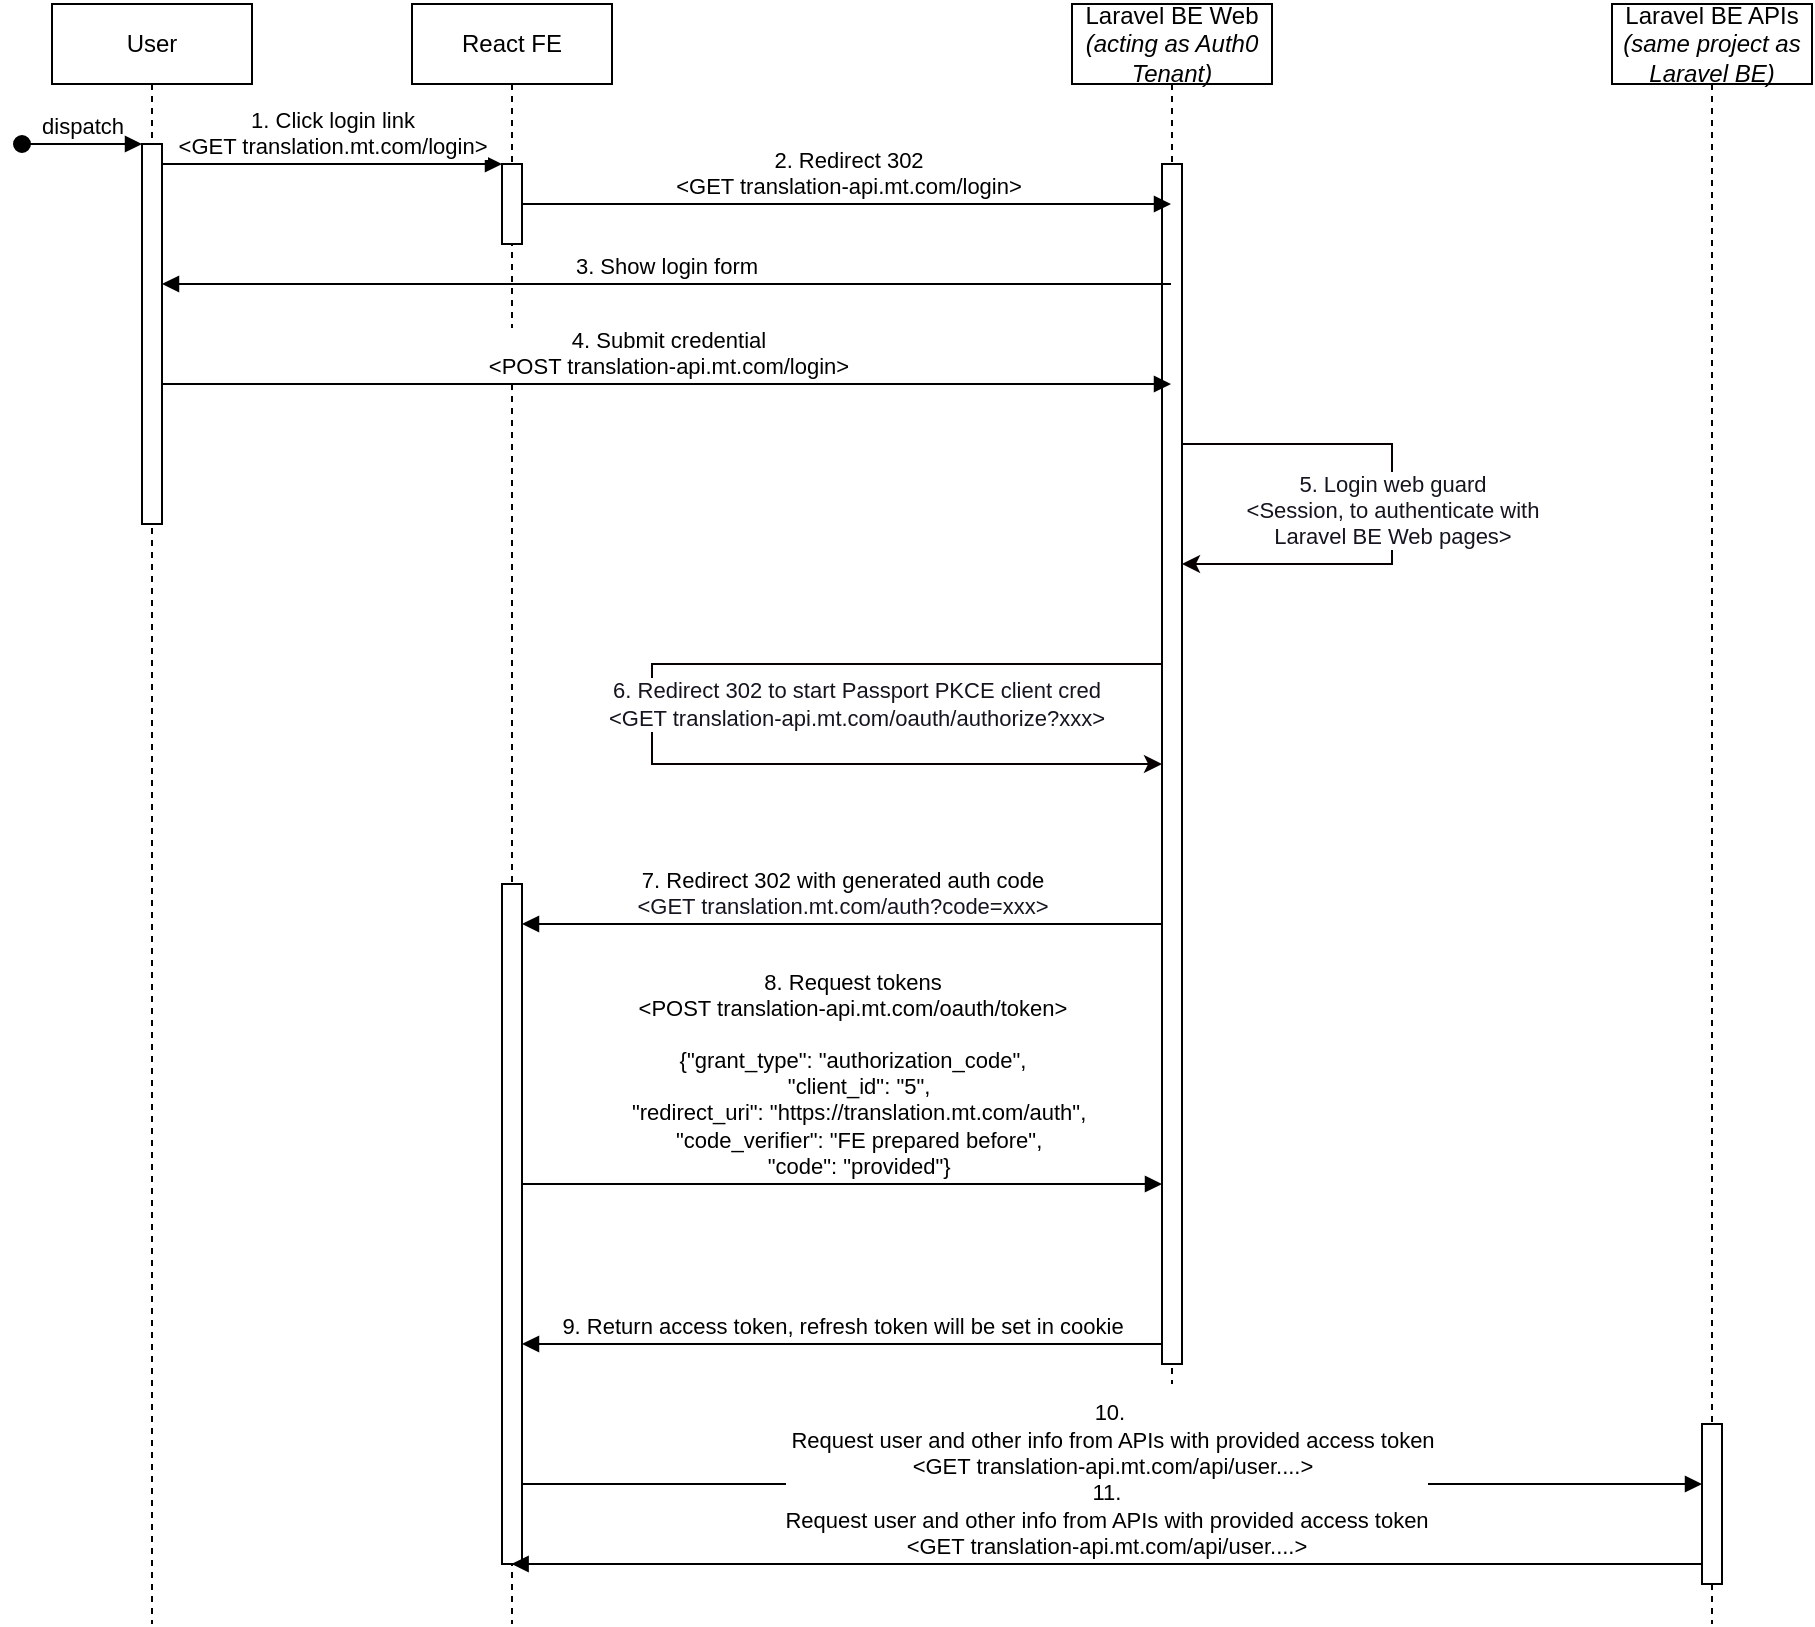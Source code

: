 <mxfile version="24.8.2">
  <diagram name="Page-1" id="g1ioHameETK95ObDJx7T">
    <mxGraphModel dx="2578" dy="934" grid="1" gridSize="10" guides="1" tooltips="1" connect="1" arrows="1" fold="1" page="1" pageScale="1" pageWidth="850" pageHeight="1100" math="0" shadow="0">
      <root>
        <mxCell id="0" />
        <mxCell id="1" parent="0" />
        <mxCell id="X3JfPEDHWv-7EbyUDdrs-1" value="User" style="shape=umlLifeline;perimeter=lifelinePerimeter;whiteSpace=wrap;html=1;container=0;dropTarget=0;collapsible=0;recursiveResize=0;outlineConnect=0;portConstraint=eastwest;newEdgeStyle={&quot;edgeStyle&quot;:&quot;elbowEdgeStyle&quot;,&quot;elbow&quot;:&quot;vertical&quot;,&quot;curved&quot;:0,&quot;rounded&quot;:0};" parent="1" vertex="1">
          <mxGeometry x="-410" y="30" width="100" height="810" as="geometry" />
        </mxCell>
        <mxCell id="X3JfPEDHWv-7EbyUDdrs-2" value="" style="html=1;points=[];perimeter=orthogonalPerimeter;outlineConnect=0;targetShapes=umlLifeline;portConstraint=eastwest;newEdgeStyle={&quot;edgeStyle&quot;:&quot;elbowEdgeStyle&quot;,&quot;elbow&quot;:&quot;vertical&quot;,&quot;curved&quot;:0,&quot;rounded&quot;:0};" parent="X3JfPEDHWv-7EbyUDdrs-1" vertex="1">
          <mxGeometry x="45" y="70" width="10" height="190" as="geometry" />
        </mxCell>
        <mxCell id="X3JfPEDHWv-7EbyUDdrs-3" value="dispatch" style="html=1;verticalAlign=bottom;startArrow=oval;endArrow=block;startSize=8;edgeStyle=elbowEdgeStyle;elbow=vertical;curved=0;rounded=0;" parent="X3JfPEDHWv-7EbyUDdrs-1" target="X3JfPEDHWv-7EbyUDdrs-2" edge="1">
          <mxGeometry relative="1" as="geometry">
            <mxPoint x="-15" y="70" as="sourcePoint" />
          </mxGeometry>
        </mxCell>
        <mxCell id="X3JfPEDHWv-7EbyUDdrs-5" value="React FE" style="shape=umlLifeline;perimeter=lifelinePerimeter;whiteSpace=wrap;html=1;container=0;dropTarget=0;collapsible=0;recursiveResize=0;outlineConnect=0;portConstraint=eastwest;newEdgeStyle={&quot;edgeStyle&quot;:&quot;elbowEdgeStyle&quot;,&quot;elbow&quot;:&quot;vertical&quot;,&quot;curved&quot;:0,&quot;rounded&quot;:0};" parent="1" vertex="1">
          <mxGeometry x="-230" y="30" width="100" height="810" as="geometry" />
        </mxCell>
        <mxCell id="X3JfPEDHWv-7EbyUDdrs-6" value="" style="html=1;points=[];perimeter=orthogonalPerimeter;outlineConnect=0;targetShapes=umlLifeline;portConstraint=eastwest;newEdgeStyle={&quot;edgeStyle&quot;:&quot;elbowEdgeStyle&quot;,&quot;elbow&quot;:&quot;vertical&quot;,&quot;curved&quot;:0,&quot;rounded&quot;:0};" parent="X3JfPEDHWv-7EbyUDdrs-5" vertex="1">
          <mxGeometry x="45" y="80" width="10" height="40" as="geometry" />
        </mxCell>
        <mxCell id="rpZPybrss1myPxaJXPSo-8" value="" style="html=1;points=[];perimeter=orthogonalPerimeter;outlineConnect=0;targetShapes=umlLifeline;portConstraint=eastwest;newEdgeStyle={&quot;edgeStyle&quot;:&quot;elbowEdgeStyle&quot;,&quot;elbow&quot;:&quot;vertical&quot;,&quot;curved&quot;:0,&quot;rounded&quot;:0};" parent="X3JfPEDHWv-7EbyUDdrs-5" vertex="1">
          <mxGeometry x="45" y="440" width="10" height="340" as="geometry" />
        </mxCell>
        <mxCell id="X3JfPEDHWv-7EbyUDdrs-7" value="1. Click login link&lt;br&gt;&amp;lt;GET translation.mt.com/login&amp;gt;" style="html=1;verticalAlign=bottom;endArrow=block;edgeStyle=elbowEdgeStyle;elbow=vertical;curved=0;rounded=0;" parent="1" source="X3JfPEDHWv-7EbyUDdrs-2" target="X3JfPEDHWv-7EbyUDdrs-6" edge="1">
          <mxGeometry relative="1" as="geometry">
            <mxPoint x="-255" y="120" as="sourcePoint" />
            <Array as="points">
              <mxPoint x="-270" y="110" />
            </Array>
          </mxGeometry>
        </mxCell>
        <mxCell id="X3JfPEDHWv-7EbyUDdrs-11" value="Laravel BE Web&lt;br&gt;&lt;i&gt;(acting as Auth0 Tenant)&lt;/i&gt;" style="shape=umlLifeline;perimeter=lifelinePerimeter;whiteSpace=wrap;html=1;container=0;dropTarget=0;collapsible=0;recursiveResize=0;outlineConnect=0;portConstraint=eastwest;newEdgeStyle={&quot;edgeStyle&quot;:&quot;elbowEdgeStyle&quot;,&quot;elbow&quot;:&quot;vertical&quot;,&quot;curved&quot;:0,&quot;rounded&quot;:0};" parent="1" vertex="1">
          <mxGeometry x="100" y="30" width="100" height="690" as="geometry" />
        </mxCell>
        <mxCell id="X3JfPEDHWv-7EbyUDdrs-12" value="" style="html=1;points=[];perimeter=orthogonalPerimeter;outlineConnect=0;targetShapes=umlLifeline;portConstraint=eastwest;newEdgeStyle={&quot;edgeStyle&quot;:&quot;elbowEdgeStyle&quot;,&quot;elbow&quot;:&quot;vertical&quot;,&quot;curved&quot;:0,&quot;rounded&quot;:0};" parent="X3JfPEDHWv-7EbyUDdrs-11" vertex="1">
          <mxGeometry x="45" y="80" width="10" height="600" as="geometry" />
        </mxCell>
        <mxCell id="rpZPybrss1myPxaJXPSo-1" value="" style="endArrow=classic;html=1;rounded=0;strokeColor=#080000;fontColor=#393C56;fillColor=#F2CC8F;startSize=6;" parent="X3JfPEDHWv-7EbyUDdrs-11" source="X3JfPEDHWv-7EbyUDdrs-12" target="X3JfPEDHWv-7EbyUDdrs-12" edge="1">
          <mxGeometry width="50" height="50" relative="1" as="geometry">
            <mxPoint x="90" y="220" as="sourcePoint" />
            <mxPoint x="170" y="230" as="targetPoint" />
            <Array as="points">
              <mxPoint x="160" y="220" />
              <mxPoint x="160" y="280" />
            </Array>
          </mxGeometry>
        </mxCell>
        <mxCell id="rpZPybrss1myPxaJXPSo-2" value="5. Login web guard&lt;br&gt;&amp;lt;Session, to authenticate with&lt;br&gt;Laravel BE Web pages&amp;gt;" style="edgeLabel;html=1;align=center;verticalAlign=middle;resizable=0;points=[];strokeColor=#E07A5F;fontColor=#14151F;fillColor=#F2CC8F;" parent="rpZPybrss1myPxaJXPSo-1" vertex="1" connectable="0">
          <mxGeometry x="-0.1" y="1" relative="1" as="geometry">
            <mxPoint x="-1" y="16" as="offset" />
          </mxGeometry>
        </mxCell>
        <mxCell id="rpZPybrss1myPxaJXPSo-4" value="" style="endArrow=classic;html=1;rounded=0;strokeColor=#080000;fontColor=#393C56;fillColor=#F2CC8F;" parent="X3JfPEDHWv-7EbyUDdrs-11" source="X3JfPEDHWv-7EbyUDdrs-12" target="X3JfPEDHWv-7EbyUDdrs-12" edge="1">
          <mxGeometry width="50" height="50" relative="1" as="geometry">
            <mxPoint x="-55" y="330" as="sourcePoint" />
            <mxPoint x="20" y="380" as="targetPoint" />
            <Array as="points">
              <mxPoint x="-190" y="330" />
              <mxPoint x="-210" y="330" />
              <mxPoint x="-210" y="380" />
            </Array>
          </mxGeometry>
        </mxCell>
        <mxCell id="rpZPybrss1myPxaJXPSo-5" value="6. Redirect 302 to start Passport PKCE client cred&lt;br&gt;&amp;lt;GET translation-api.mt.com/oauth/authorize?xxx&amp;gt;" style="edgeLabel;html=1;align=center;verticalAlign=middle;resizable=0;points=[];strokeColor=#E07A5F;fontColor=#14151F;fillColor=#F2CC8F;" parent="rpZPybrss1myPxaJXPSo-4" vertex="1" connectable="0">
          <mxGeometry x="-0.1" y="1" relative="1" as="geometry">
            <mxPoint x="99" y="19" as="offset" />
          </mxGeometry>
        </mxCell>
        <mxCell id="X3JfPEDHWv-7EbyUDdrs-13" value="Laravel BE APIs&lt;br&gt;&lt;i&gt;(same project as Laravel BE)&lt;/i&gt;" style="shape=umlLifeline;perimeter=lifelinePerimeter;whiteSpace=wrap;html=1;container=0;dropTarget=0;collapsible=0;recursiveResize=0;outlineConnect=0;portConstraint=eastwest;newEdgeStyle={&quot;edgeStyle&quot;:&quot;elbowEdgeStyle&quot;,&quot;elbow&quot;:&quot;vertical&quot;,&quot;curved&quot;:0,&quot;rounded&quot;:0};" parent="1" vertex="1">
          <mxGeometry x="370" y="30" width="100" height="810" as="geometry" />
        </mxCell>
        <mxCell id="X3JfPEDHWv-7EbyUDdrs-14" value="" style="html=1;points=[];perimeter=orthogonalPerimeter;outlineConnect=0;targetShapes=umlLifeline;portConstraint=eastwest;newEdgeStyle={&quot;edgeStyle&quot;:&quot;elbowEdgeStyle&quot;,&quot;elbow&quot;:&quot;vertical&quot;,&quot;curved&quot;:0,&quot;rounded&quot;:0};" parent="X3JfPEDHWv-7EbyUDdrs-13" vertex="1">
          <mxGeometry x="45" y="710" width="10" height="80" as="geometry" />
        </mxCell>
        <mxCell id="X3JfPEDHWv-7EbyUDdrs-15" value="2. Redirect 302&lt;br&gt;&amp;lt;GET translation-api.mt.com/login&amp;gt;" style="html=1;verticalAlign=bottom;endArrow=block;edgeStyle=elbowEdgeStyle;elbow=vertical;curved=0;rounded=0;" parent="1" target="X3JfPEDHWv-7EbyUDdrs-11" edge="1">
          <mxGeometry x="0.003" relative="1" as="geometry">
            <mxPoint x="-175" y="130" as="sourcePoint" />
            <Array as="points">
              <mxPoint x="-95" y="130" />
            </Array>
            <mxPoint x="45" y="130" as="targetPoint" />
            <mxPoint as="offset" />
          </mxGeometry>
        </mxCell>
        <mxCell id="X3JfPEDHWv-7EbyUDdrs-17" value="3. Show login form" style="html=1;verticalAlign=bottom;endArrow=block;edgeStyle=elbowEdgeStyle;elbow=vertical;curved=0;rounded=0;" parent="1" source="X3JfPEDHWv-7EbyUDdrs-11" edge="1">
          <mxGeometry relative="1" as="geometry">
            <mxPoint x="45" y="170" as="sourcePoint" />
            <Array as="points">
              <mxPoint x="-260" y="170" />
            </Array>
            <mxPoint x="-355" y="170" as="targetPoint" />
          </mxGeometry>
        </mxCell>
        <mxCell id="X3JfPEDHWv-7EbyUDdrs-18" value="4. Submit credential&lt;br&gt;&amp;lt;POST translation-api.mt.com/login&amp;gt;" style="html=1;verticalAlign=bottom;endArrow=block;edgeStyle=elbowEdgeStyle;elbow=vertical;curved=0;rounded=0;" parent="1" target="X3JfPEDHWv-7EbyUDdrs-11" edge="1">
          <mxGeometry relative="1" as="geometry">
            <mxPoint x="-355" y="220" as="sourcePoint" />
            <Array as="points">
              <mxPoint x="-250" y="220" />
            </Array>
            <mxPoint x="45" y="220" as="targetPoint" />
          </mxGeometry>
        </mxCell>
        <mxCell id="rpZPybrss1myPxaJXPSo-9" value="7. Redirect 302 with generated auth code&lt;br&gt;&lt;span style=&quot;color: rgb(20, 21, 31);&quot;&gt;&amp;lt;GET translation.mt.com/auth?code=xxx&amp;gt;&lt;/span&gt;" style="html=1;verticalAlign=bottom;endArrow=block;edgeStyle=elbowEdgeStyle;elbow=vertical;curved=0;rounded=0;" parent="1" source="X3JfPEDHWv-7EbyUDdrs-12" target="rpZPybrss1myPxaJXPSo-8" edge="1">
          <mxGeometry relative="1" as="geometry">
            <mxPoint x="-360" y="570" as="sourcePoint" />
            <Array as="points">
              <mxPoint x="-90" y="490" />
            </Array>
            <mxPoint x="40" y="570" as="targetPoint" />
          </mxGeometry>
        </mxCell>
        <mxCell id="rpZPybrss1myPxaJXPSo-12" value="8. Request tokens&lt;div&gt;&amp;lt;POST translation-api.mt.com/oauth/token&amp;gt;&lt;/div&gt;&lt;div&gt;&lt;br&gt;&lt;div&gt;{&quot;grant_type&quot;: &quot;authorization_code&quot;,&lt;/div&gt;&lt;div&gt;&amp;nbsp; &quot;client_id&quot;: &quot;5&quot;,&lt;/div&gt;&lt;div&gt;&amp;nbsp; &quot;redirect_uri&quot;: &quot;https://translation.mt.com/auth&quot;,&lt;/div&gt;&lt;div&gt;&amp;nbsp; &quot;code_verifier&quot;: &quot;FE prepared before&quot;,&lt;/div&gt;&lt;div&gt;&amp;nbsp; &quot;code&quot;: &quot;provided&quot;}&lt;/div&gt;&lt;/div&gt;" style="html=1;verticalAlign=bottom;endArrow=block;edgeStyle=elbowEdgeStyle;elbow=vertical;curved=0;rounded=0;" parent="1" edge="1">
          <mxGeometry x="0.031" relative="1" as="geometry">
            <mxPoint x="-175" y="620" as="sourcePoint" />
            <Array as="points">
              <mxPoint x="-85" y="620" />
            </Array>
            <mxPoint x="145" y="620" as="targetPoint" />
            <mxPoint as="offset" />
          </mxGeometry>
        </mxCell>
        <mxCell id="rpZPybrss1myPxaJXPSo-13" value="9. Return access token, refresh token will be set in cookie" style="html=1;verticalAlign=bottom;endArrow=block;edgeStyle=elbowEdgeStyle;elbow=vertical;curved=0;rounded=0;" parent="1" edge="1">
          <mxGeometry relative="1" as="geometry">
            <mxPoint x="145" y="700" as="sourcePoint" />
            <Array as="points">
              <mxPoint x="-15" y="700" />
            </Array>
            <mxPoint x="-175" y="700" as="targetPoint" />
          </mxGeometry>
        </mxCell>
        <mxCell id="rpZPybrss1myPxaJXPSo-14" value="10.&amp;nbsp;&lt;div&gt;Request user and other info from APIs with provided access token&lt;div&gt;&amp;lt;GET translation-api.mt.com/api/user....&amp;gt;&lt;/div&gt;&lt;/div&gt;" style="html=1;verticalAlign=bottom;endArrow=block;edgeStyle=elbowEdgeStyle;elbow=vertical;curved=0;rounded=0;" parent="1" target="X3JfPEDHWv-7EbyUDdrs-14" edge="1">
          <mxGeometry relative="1" as="geometry">
            <mxPoint x="-175" y="770" as="sourcePoint" />
            <Array as="points">
              <mxPoint x="5" y="770" />
            </Array>
            <mxPoint x="400" y="770" as="targetPoint" />
            <mxPoint as="offset" />
          </mxGeometry>
        </mxCell>
        <mxCell id="rpZPybrss1myPxaJXPSo-15" value="11.&lt;div&gt;Request user and other info from APIs with provided access token&lt;div&gt;&amp;lt;GET translation-api.mt.com/api/user....&amp;gt;&lt;/div&gt;&lt;/div&gt;" style="html=1;verticalAlign=bottom;endArrow=block;edgeStyle=elbowEdgeStyle;elbow=vertical;curved=0;rounded=0;" parent="1" edge="1">
          <mxGeometry x="0.001" relative="1" as="geometry">
            <mxPoint x="415" y="810" as="sourcePoint" />
            <Array as="points">
              <mxPoint x="15" y="810" />
            </Array>
            <mxPoint x="-180.19" y="810" as="targetPoint" />
            <mxPoint as="offset" />
          </mxGeometry>
        </mxCell>
      </root>
    </mxGraphModel>
  </diagram>
</mxfile>
